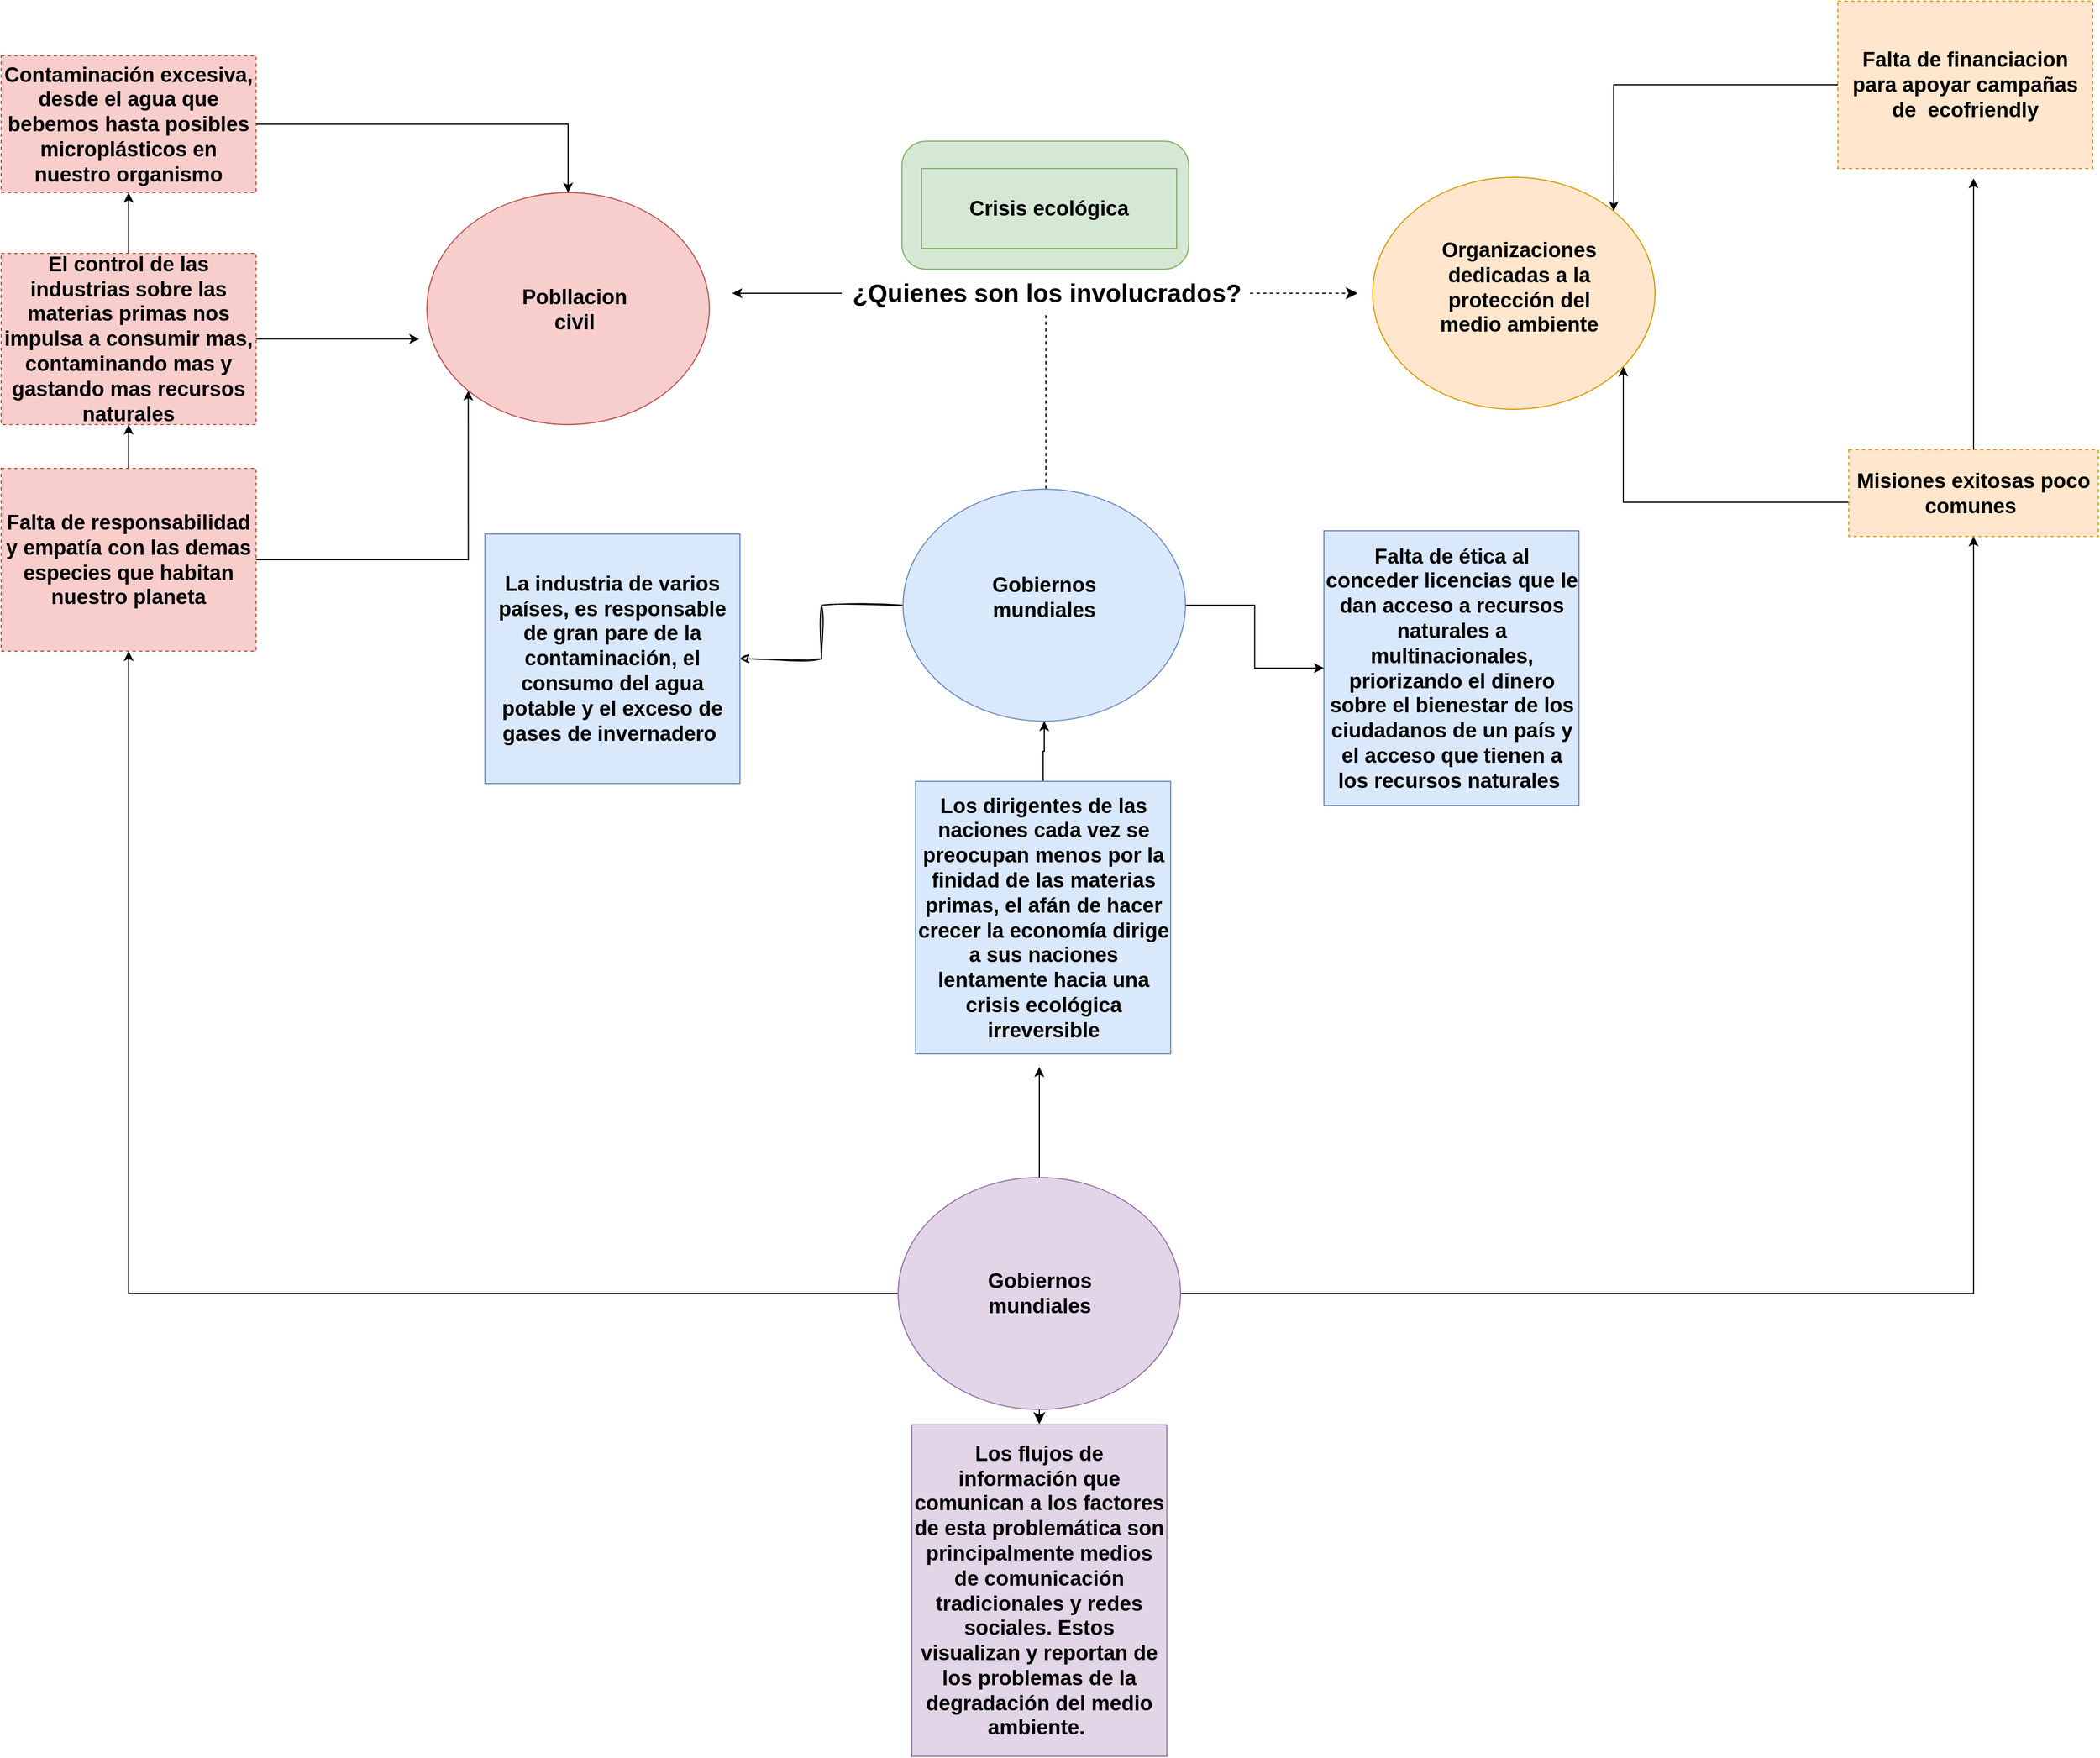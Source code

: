 <mxfile version="26.1.3">
  <diagram name="Página-1" id="piukYRTXUva3LGdc_yS3">
    <mxGraphModel dx="5100" dy="2657" grid="0" gridSize="10" guides="1" tooltips="1" connect="1" arrows="1" fold="1" page="0" pageScale="1" pageWidth="827" pageHeight="1169" math="0" shadow="0">
      <root>
        <mxCell id="0" />
        <mxCell id="1" parent="0" />
        <mxCell id="9eXhxKmKI8XXCZGN5zWt-1" value="" style="rounded=1;whiteSpace=wrap;html=1;arcSize=19;fillColor=#d5e8d4;strokeColor=#82b366;" parent="1" vertex="1">
          <mxGeometry x="-578" y="-442" width="262" height="117" as="geometry" />
        </mxCell>
        <mxCell id="9eXhxKmKI8XXCZGN5zWt-2" value="&lt;span style=&quot;font-size: 19px;&quot;&gt;&lt;b&gt;Crisis ecológica&lt;/b&gt;&lt;/span&gt;" style="text;html=1;align=center;verticalAlign=middle;whiteSpace=wrap;rounded=0;fillColor=#d5e8d4;strokeColor=#82b366;" parent="1" vertex="1">
          <mxGeometry x="-560" y="-417" width="233" height="73" as="geometry" />
        </mxCell>
        <mxCell id="9eXhxKmKI8XXCZGN5zWt-16" style="edgeStyle=none;curved=1;rounded=0;orthogonalLoop=1;jettySize=auto;html=1;fontSize=12;startSize=8;endSize=8;dashed=1;entryX=0.5;entryY=0;entryDx=0;entryDy=0;" parent="1" source="9eXhxKmKI8XXCZGN5zWt-10" edge="1">
          <mxGeometry relative="1" as="geometry">
            <mxPoint x="-446.5" y="-91" as="targetPoint" />
          </mxGeometry>
        </mxCell>
        <mxCell id="9eXhxKmKI8XXCZGN5zWt-18" style="edgeStyle=none;curved=1;rounded=0;orthogonalLoop=1;jettySize=auto;html=1;fontSize=12;startSize=8;endSize=8;dashed=1;" parent="1" source="9eXhxKmKI8XXCZGN5zWt-10" edge="1">
          <mxGeometry relative="1" as="geometry">
            <mxPoint x="-161.6" y="-303" as="targetPoint" />
          </mxGeometry>
        </mxCell>
        <mxCell id="zQooj5x0f-Trdt7V48PH-3" style="edgeStyle=orthogonalEdgeStyle;rounded=0;orthogonalLoop=1;jettySize=auto;html=1;" edge="1" parent="1" source="9eXhxKmKI8XXCZGN5zWt-10">
          <mxGeometry relative="1" as="geometry">
            <mxPoint x="-733.0" y="-303" as="targetPoint" />
          </mxGeometry>
        </mxCell>
        <mxCell id="9eXhxKmKI8XXCZGN5zWt-10" value="&lt;span style=&quot;font-size: 23px;&quot;&gt;&lt;b&gt;¿Quienes son los involucrados?&lt;/b&gt;&lt;/span&gt;" style="text;html=1;align=center;verticalAlign=middle;resizable=0;points=[];autosize=1;strokeColor=none;fillColor=none;fontSize=16;" parent="1" vertex="1">
          <mxGeometry x="-633" y="-323" width="373" height="40" as="geometry" />
        </mxCell>
        <mxCell id="zQooj5x0f-Trdt7V48PH-7" style="edgeStyle=orthogonalEdgeStyle;rounded=0;orthogonalLoop=1;jettySize=auto;html=1;exitX=0.5;exitY=0;exitDx=0;exitDy=0;entryX=0.5;entryY=1;entryDx=0;entryDy=0;" edge="1" parent="1" source="9eXhxKmKI8XXCZGN5zWt-31" target="9eXhxKmKI8XXCZGN5zWt-32">
          <mxGeometry relative="1" as="geometry" />
        </mxCell>
        <mxCell id="zQooj5x0f-Trdt7V48PH-12" style="edgeStyle=orthogonalEdgeStyle;rounded=0;orthogonalLoop=1;jettySize=auto;html=1;entryX=0;entryY=1;entryDx=0;entryDy=0;" edge="1" parent="1" source="9eXhxKmKI8XXCZGN5zWt-31" target="MH5lBiH-GZjAFDlm5veR-1">
          <mxGeometry relative="1" as="geometry">
            <mxPoint x="-991.0" y="-180.0" as="targetPoint" />
          </mxGeometry>
        </mxCell>
        <mxCell id="9eXhxKmKI8XXCZGN5zWt-31" value="&lt;span style=&quot;font-size: 19px;&quot;&gt;&lt;b&gt;Falta de responsabilidad y empatía con las demas especies que habitan nuestro planeta&lt;/b&gt;&lt;/span&gt;" style="text;html=1;align=center;verticalAlign=middle;whiteSpace=wrap;rounded=0;fillColor=#f8cecc;strokeColor=#b85450;dashed=1;" parent="1" vertex="1">
          <mxGeometry x="-1401" y="-143" width="233" height="167" as="geometry" />
        </mxCell>
        <mxCell id="zQooj5x0f-Trdt7V48PH-8" style="edgeStyle=orthogonalEdgeStyle;rounded=0;orthogonalLoop=1;jettySize=auto;html=1;entryX=0.5;entryY=1;entryDx=0;entryDy=0;" edge="1" parent="1" source="9eXhxKmKI8XXCZGN5zWt-32" target="9eXhxKmKI8XXCZGN5zWt-33">
          <mxGeometry relative="1" as="geometry" />
        </mxCell>
        <mxCell id="zQooj5x0f-Trdt7V48PH-10" style="edgeStyle=orthogonalEdgeStyle;rounded=0;orthogonalLoop=1;jettySize=auto;html=1;" edge="1" parent="1" source="9eXhxKmKI8XXCZGN5zWt-32">
          <mxGeometry relative="1" as="geometry">
            <mxPoint x="-1019.0" y="-261.25" as="targetPoint" />
          </mxGeometry>
        </mxCell>
        <mxCell id="9eXhxKmKI8XXCZGN5zWt-32" value="&lt;span style=&quot;font-size: 19px;&quot;&gt;&lt;b&gt;El control de las industrias sobre las materias primas nos impulsa a consumir mas, contaminando mas y gastando mas recursos naturales&lt;/b&gt;&lt;/span&gt;" style="text;html=1;align=center;verticalAlign=middle;whiteSpace=wrap;rounded=0;fillColor=#f8cecc;strokeColor=#b85450;dashed=1;" parent="1" vertex="1">
          <mxGeometry x="-1401" y="-339.5" width="233" height="156.5" as="geometry" />
        </mxCell>
        <mxCell id="9eXhxKmKI8XXCZGN5zWt-33" value="&lt;span style=&quot;font-size: 19px;&quot;&gt;&lt;b&gt;Contaminación excesiva, desde el agua que bebemos hasta posibles microplásticos en nuestro organismo&lt;/b&gt;&lt;/span&gt;" style="text;html=1;align=center;verticalAlign=middle;whiteSpace=wrap;rounded=0;fillColor=#f8cecc;strokeColor=#b85450;dashed=1;" parent="1" vertex="1">
          <mxGeometry x="-1401" y="-520" width="233" height="125" as="geometry" />
        </mxCell>
        <mxCell id="zQooj5x0f-Trdt7V48PH-6" style="edgeStyle=orthogonalEdgeStyle;rounded=0;orthogonalLoop=1;jettySize=auto;html=1;" edge="1" parent="1" source="9eXhxKmKI8XXCZGN5zWt-47">
          <mxGeometry relative="1" as="geometry">
            <mxPoint x="401" y="-408" as="targetPoint" />
          </mxGeometry>
        </mxCell>
        <mxCell id="zQooj5x0f-Trdt7V48PH-14" style="edgeStyle=orthogonalEdgeStyle;rounded=0;orthogonalLoop=1;jettySize=auto;html=1;" edge="1" parent="1" source="9eXhxKmKI8XXCZGN5zWt-47" target="MH5lBiH-GZjAFDlm5veR-4">
          <mxGeometry relative="1" as="geometry">
            <mxPoint x="81" y="-170" as="targetPoint" />
            <Array as="points">
              <mxPoint x="81" y="-112" />
            </Array>
          </mxGeometry>
        </mxCell>
        <mxCell id="9eXhxKmKI8XXCZGN5zWt-47" value="&lt;span style=&quot;font-size: 19px;&quot;&gt;&lt;b&gt;Misiones exitosas poco comunes&amp;nbsp;&lt;/b&gt;&lt;/span&gt;" style="text;html=1;align=center;verticalAlign=middle;whiteSpace=wrap;rounded=0;fillColor=#ffe6cc;strokeColor=#d79b00;dashed=1;" parent="1" vertex="1">
          <mxGeometry x="287" y="-160" width="228" height="79.25" as="geometry" />
        </mxCell>
        <mxCell id="zQooj5x0f-Trdt7V48PH-13" style="edgeStyle=orthogonalEdgeStyle;rounded=0;orthogonalLoop=1;jettySize=auto;html=1;entryX=1;entryY=0;entryDx=0;entryDy=0;" edge="1" parent="1" source="9eXhxKmKI8XXCZGN5zWt-49" target="MH5lBiH-GZjAFDlm5veR-4">
          <mxGeometry relative="1" as="geometry">
            <mxPoint x="93" y="-412" as="targetPoint" />
            <Array as="points">
              <mxPoint x="72" y="-494" />
            </Array>
          </mxGeometry>
        </mxCell>
        <mxCell id="9eXhxKmKI8XXCZGN5zWt-49" value="&lt;span style=&quot;font-size: 19px;&quot;&gt;&lt;b&gt;Falta de financiacion para apoyar campañas de&amp;nbsp; ecofriendly&lt;/b&gt;&lt;/span&gt;" style="text;html=1;align=center;verticalAlign=middle;whiteSpace=wrap;rounded=0;fillColor=#ffe6cc;strokeColor=#d79b00;dashed=1;" parent="1" vertex="1">
          <mxGeometry x="277" y="-570" width="233" height="153" as="geometry" />
        </mxCell>
        <mxCell id="9eXhxKmKI8XXCZGN5zWt-54" value="&lt;span style=&quot;font-size: 19px;&quot;&gt;&lt;b&gt;La industria de varios países, es responsable de gran pare de la contaminación, el consumo del agua potable y el exceso de gases de invernadero&amp;nbsp;&lt;/b&gt;&lt;/span&gt;" style="text;html=1;align=center;verticalAlign=middle;whiteSpace=wrap;rounded=0;fillColor=#dae8fc;strokeColor=#6c8ebf;" parent="1" vertex="1">
          <mxGeometry x="-959" y="-83" width="233" height="228" as="geometry" />
        </mxCell>
        <mxCell id="zQooj5x0f-Trdt7V48PH-16" style="edgeStyle=orthogonalEdgeStyle;rounded=0;orthogonalLoop=1;jettySize=auto;html=1;entryX=0.5;entryY=1;entryDx=0;entryDy=0;" edge="1" parent="1" source="9eXhxKmKI8XXCZGN5zWt-55" target="MH5lBiH-GZjAFDlm5veR-5">
          <mxGeometry relative="1" as="geometry" />
        </mxCell>
        <mxCell id="9eXhxKmKI8XXCZGN5zWt-55" value="&lt;span style=&quot;font-size: 19px;&quot;&gt;&lt;b&gt;Los dirigentes de las naciones cada vez se preocupan menos por la finidad de las materias primas, el afán de hacer crecer la economía dirige a sus naciones lentamente hacia una crisis ecológica irreversible&lt;/b&gt;&lt;/span&gt;" style="text;html=1;align=center;verticalAlign=middle;whiteSpace=wrap;rounded=0;fillColor=#dae8fc;strokeColor=#6c8ebf;" parent="1" vertex="1">
          <mxGeometry x="-565.5" y="143" width="233" height="249" as="geometry" />
        </mxCell>
        <mxCell id="9eXhxKmKI8XXCZGN5zWt-56" value="&lt;span style=&quot;font-size: 19px;&quot;&gt;&lt;b&gt;Falta de ética al conceder licencias que le dan acceso a recursos naturales a multinacionales, priorizando el dinero sobre el bienestar de los ciudadanos de un país y el acceso que tienen a los recursos naturales&amp;nbsp;&lt;/b&gt;&lt;/span&gt;" style="text;html=1;align=center;verticalAlign=middle;whiteSpace=wrap;rounded=0;fillColor=#dae8fc;strokeColor=#6c8ebf;" parent="1" vertex="1">
          <mxGeometry x="-192.5" y="-86" width="233" height="251" as="geometry" />
        </mxCell>
        <mxCell id="-WsOzTaS7_-i_Jh7CUL--15" style="edgeStyle=none;curved=1;rounded=0;orthogonalLoop=1;jettySize=auto;html=1;fontSize=12;startSize=8;endSize=8;" parent="1" edge="1">
          <mxGeometry relative="1" as="geometry">
            <mxPoint x="-452.5" y="730.5" as="targetPoint" />
            <mxPoint x="-452.5" y="662" as="sourcePoint" />
          </mxGeometry>
        </mxCell>
        <mxCell id="MH5lBiH-GZjAFDlm5veR-1" value="" style="ellipse;whiteSpace=wrap;html=1;fillColor=#f8cecc;strokeColor=#b85450;" parent="1" vertex="1">
          <mxGeometry x="-1012" y="-395" width="258" height="212" as="geometry" />
        </mxCell>
        <mxCell id="-WsOzTaS7_-i_Jh7CUL--14" value="&lt;font style=&quot;font-size: 19px;&quot;&gt;&lt;b&gt;Los flujos de información que comunican a los factores de esta problemática son principalmente medios de comunicación tradicionales y redes sociales. Estos visualizan y reportan de los problemas de la degradación del medio ambiente.&amp;nbsp;&lt;/b&gt;&lt;/font&gt;" style="text;html=1;align=center;verticalAlign=middle;whiteSpace=wrap;rounded=0;fillColor=#e1d5e7;strokeColor=#9673a6;" parent="1" vertex="1">
          <mxGeometry x="-569" y="731" width="233" height="303" as="geometry" />
        </mxCell>
        <mxCell id="MH5lBiH-GZjAFDlm5veR-2" value="&lt;span style=&quot;font-size: 19px;&quot;&gt;&lt;b&gt;Pobllacion civil&lt;/b&gt;&lt;/span&gt;" style="text;html=1;align=center;verticalAlign=middle;whiteSpace=wrap;rounded=0;strokeWidth=1;" parent="1" vertex="1">
          <mxGeometry x="-907" y="-302.75" width="60" height="30" as="geometry" />
        </mxCell>
        <mxCell id="MH5lBiH-GZjAFDlm5veR-4" value="" style="ellipse;whiteSpace=wrap;html=1;fillColor=#ffe6cc;strokeColor=#d79b00;" parent="1" vertex="1">
          <mxGeometry x="-148" y="-409" width="258" height="212" as="geometry" />
        </mxCell>
        <mxCell id="zQooj5x0f-Trdt7V48PH-19" style="edgeStyle=orthogonalEdgeStyle;rounded=0;orthogonalLoop=1;jettySize=auto;html=1;exitX=1;exitY=0.5;exitDx=0;exitDy=0;" edge="1" parent="1" source="MH5lBiH-GZjAFDlm5veR-5" target="9eXhxKmKI8XXCZGN5zWt-56">
          <mxGeometry relative="1" as="geometry" />
        </mxCell>
        <mxCell id="zQooj5x0f-Trdt7V48PH-20" style="edgeStyle=orthogonalEdgeStyle;rounded=0;orthogonalLoop=1;jettySize=auto;html=1;exitX=0;exitY=0.5;exitDx=0;exitDy=0;entryX=1;entryY=0.5;entryDx=0;entryDy=0;sketch=1;curveFitting=1;jiggle=2;" edge="1" parent="1" source="MH5lBiH-GZjAFDlm5veR-5" target="9eXhxKmKI8XXCZGN5zWt-54">
          <mxGeometry relative="1" as="geometry" />
        </mxCell>
        <mxCell id="MH5lBiH-GZjAFDlm5veR-5" value="" style="ellipse;whiteSpace=wrap;html=1;fillColor=#dae8fc;strokeColor=#6c8ebf;" parent="1" vertex="1">
          <mxGeometry x="-577" y="-124" width="258" height="212" as="geometry" />
        </mxCell>
        <mxCell id="MH5lBiH-GZjAFDlm5veR-6" value="&lt;span style=&quot;font-size: 19px;&quot;&gt;&lt;b&gt;Gobiernos mundiales&lt;/b&gt;&lt;/span&gt;" style="text;html=1;align=center;verticalAlign=middle;whiteSpace=wrap;rounded=0;strokeWidth=1;" parent="1" vertex="1">
          <mxGeometry x="-478" y="-40" width="60" height="30" as="geometry" />
        </mxCell>
        <mxCell id="MH5lBiH-GZjAFDlm5veR-7" value="&lt;span style=&quot;font-size: 19px;&quot;&gt;&lt;b&gt;Organizaciones dedicadas a la protección del medio ambiente&lt;/b&gt;&lt;/span&gt;" style="text;html=1;align=center;verticalAlign=middle;whiteSpace=wrap;rounded=0;strokeWidth=1;" parent="1" vertex="1">
          <mxGeometry x="-103" y="-322.75" width="178" height="30" as="geometry" />
        </mxCell>
        <mxCell id="zQooj5x0f-Trdt7V48PH-4" style="edgeStyle=orthogonalEdgeStyle;rounded=0;orthogonalLoop=1;jettySize=auto;html=1;entryX=0.5;entryY=1;entryDx=0;entryDy=0;" edge="1" parent="1" source="zQooj5x0f-Trdt7V48PH-1" target="9eXhxKmKI8XXCZGN5zWt-31">
          <mxGeometry relative="1" as="geometry" />
        </mxCell>
        <mxCell id="zQooj5x0f-Trdt7V48PH-5" style="edgeStyle=orthogonalEdgeStyle;rounded=0;orthogonalLoop=1;jettySize=auto;html=1;entryX=0.5;entryY=1;entryDx=0;entryDy=0;" edge="1" parent="1" source="zQooj5x0f-Trdt7V48PH-1" target="9eXhxKmKI8XXCZGN5zWt-47">
          <mxGeometry relative="1" as="geometry" />
        </mxCell>
        <mxCell id="zQooj5x0f-Trdt7V48PH-15" style="edgeStyle=orthogonalEdgeStyle;rounded=0;orthogonalLoop=1;jettySize=auto;html=1;" edge="1" parent="1" source="zQooj5x0f-Trdt7V48PH-1">
          <mxGeometry relative="1" as="geometry">
            <mxPoint x="-452.5" y="404.0" as="targetPoint" />
          </mxGeometry>
        </mxCell>
        <mxCell id="zQooj5x0f-Trdt7V48PH-1" value="" style="ellipse;whiteSpace=wrap;html=1;fillColor=#e1d5e7;strokeColor=#9673a6;" vertex="1" parent="1">
          <mxGeometry x="-581.5" y="505" width="258" height="212" as="geometry" />
        </mxCell>
        <mxCell id="zQooj5x0f-Trdt7V48PH-2" value="&lt;span style=&quot;font-size: 19px;&quot;&gt;&lt;b&gt;Gobiernos mundiales&lt;/b&gt;&lt;/span&gt;" style="text;html=1;align=center;verticalAlign=middle;whiteSpace=wrap;rounded=0;strokeWidth=1;" vertex="1" parent="1">
          <mxGeometry x="-482.5" y="596" width="60" height="30" as="geometry" />
        </mxCell>
        <mxCell id="zQooj5x0f-Trdt7V48PH-9" style="edgeStyle=orthogonalEdgeStyle;rounded=0;orthogonalLoop=1;jettySize=auto;html=1;exitX=1;exitY=0.5;exitDx=0;exitDy=0;entryX=0.5;entryY=0;entryDx=0;entryDy=0;" edge="1" parent="1" source="9eXhxKmKI8XXCZGN5zWt-33" target="MH5lBiH-GZjAFDlm5veR-1">
          <mxGeometry relative="1" as="geometry">
            <mxPoint x="-979" y="-376" as="targetPoint" />
          </mxGeometry>
        </mxCell>
      </root>
    </mxGraphModel>
  </diagram>
</mxfile>

